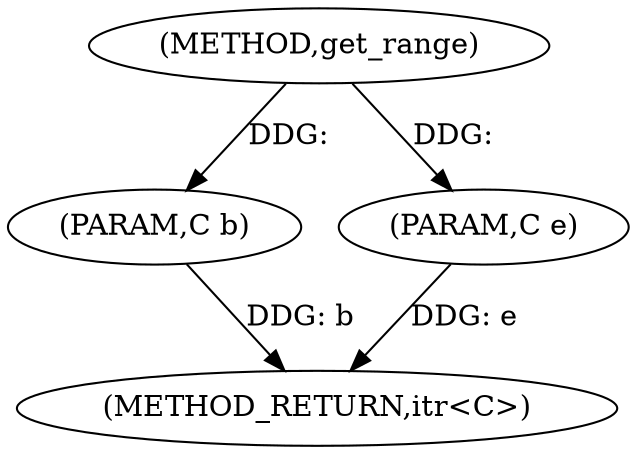 digraph "get_range" {  
"1000107" [label = "(METHOD,get_range)" ]
"1000112" [label = "(METHOD_RETURN,itr<C>)" ]
"1000108" [label = "(PARAM,C b)" ]
"1000109" [label = "(PARAM,C e)" ]
  "1000108" -> "1000112"  [ label = "DDG: b"] 
  "1000109" -> "1000112"  [ label = "DDG: e"] 
  "1000107" -> "1000108"  [ label = "DDG: "] 
  "1000107" -> "1000109"  [ label = "DDG: "] 
}
